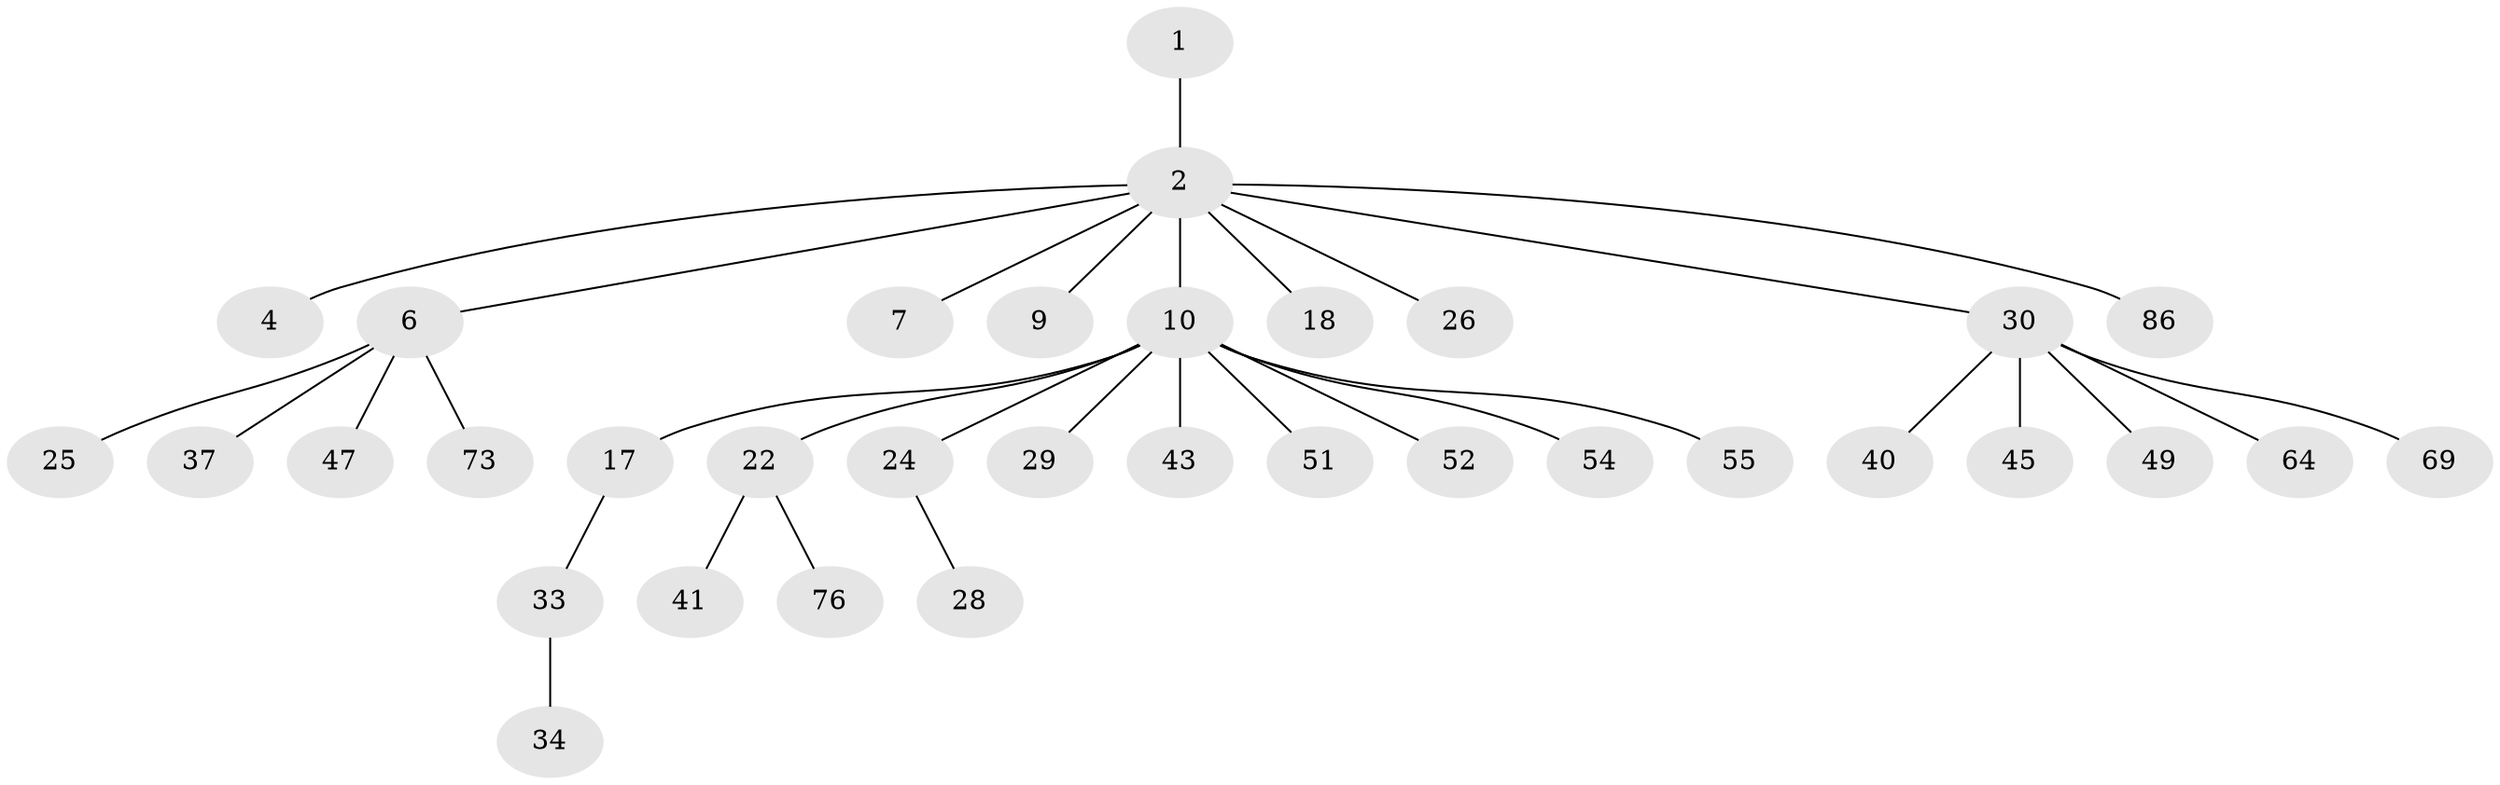 // original degree distribution, {1: 0.5172413793103449, 4: 0.11494252873563218, 6: 0.05747126436781609, 2: 0.27586206896551724, 3: 0.034482758620689655}
// Generated by graph-tools (version 1.1) at 2025/19/03/04/25 18:19:17]
// undirected, 34 vertices, 33 edges
graph export_dot {
graph [start="1"]
  node [color=gray90,style=filled];
  1;
  2 [super="+3+12+20"];
  4 [super="+83"];
  6 [super="+13+46"];
  7;
  9 [super="+62+38+36"];
  10 [super="+11"];
  17;
  18 [super="+56"];
  22 [super="+58+35+66"];
  24 [super="+27"];
  25;
  26 [super="+57"];
  28;
  29 [super="+74"];
  30 [super="+31"];
  33 [super="+84+48"];
  34;
  37 [super="+44"];
  40 [super="+87"];
  41 [super="+59"];
  43;
  45;
  47 [super="+67"];
  49 [super="+68"];
  51;
  52 [super="+60"];
  54;
  55;
  64;
  69;
  73;
  76;
  86;
  1 -- 2;
  2 -- 4;
  2 -- 6;
  2 -- 7;
  2 -- 9;
  2 -- 10;
  2 -- 18;
  2 -- 86;
  2 -- 26;
  2 -- 30;
  6 -- 47;
  6 -- 73;
  6 -- 37;
  6 -- 25;
  10 -- 43;
  10 -- 17;
  10 -- 51;
  10 -- 52;
  10 -- 54;
  10 -- 55;
  10 -- 22;
  10 -- 24;
  10 -- 29;
  17 -- 33;
  22 -- 41;
  22 -- 76;
  24 -- 28;
  30 -- 64;
  30 -- 49;
  30 -- 69;
  30 -- 40;
  30 -- 45;
  33 -- 34;
}
